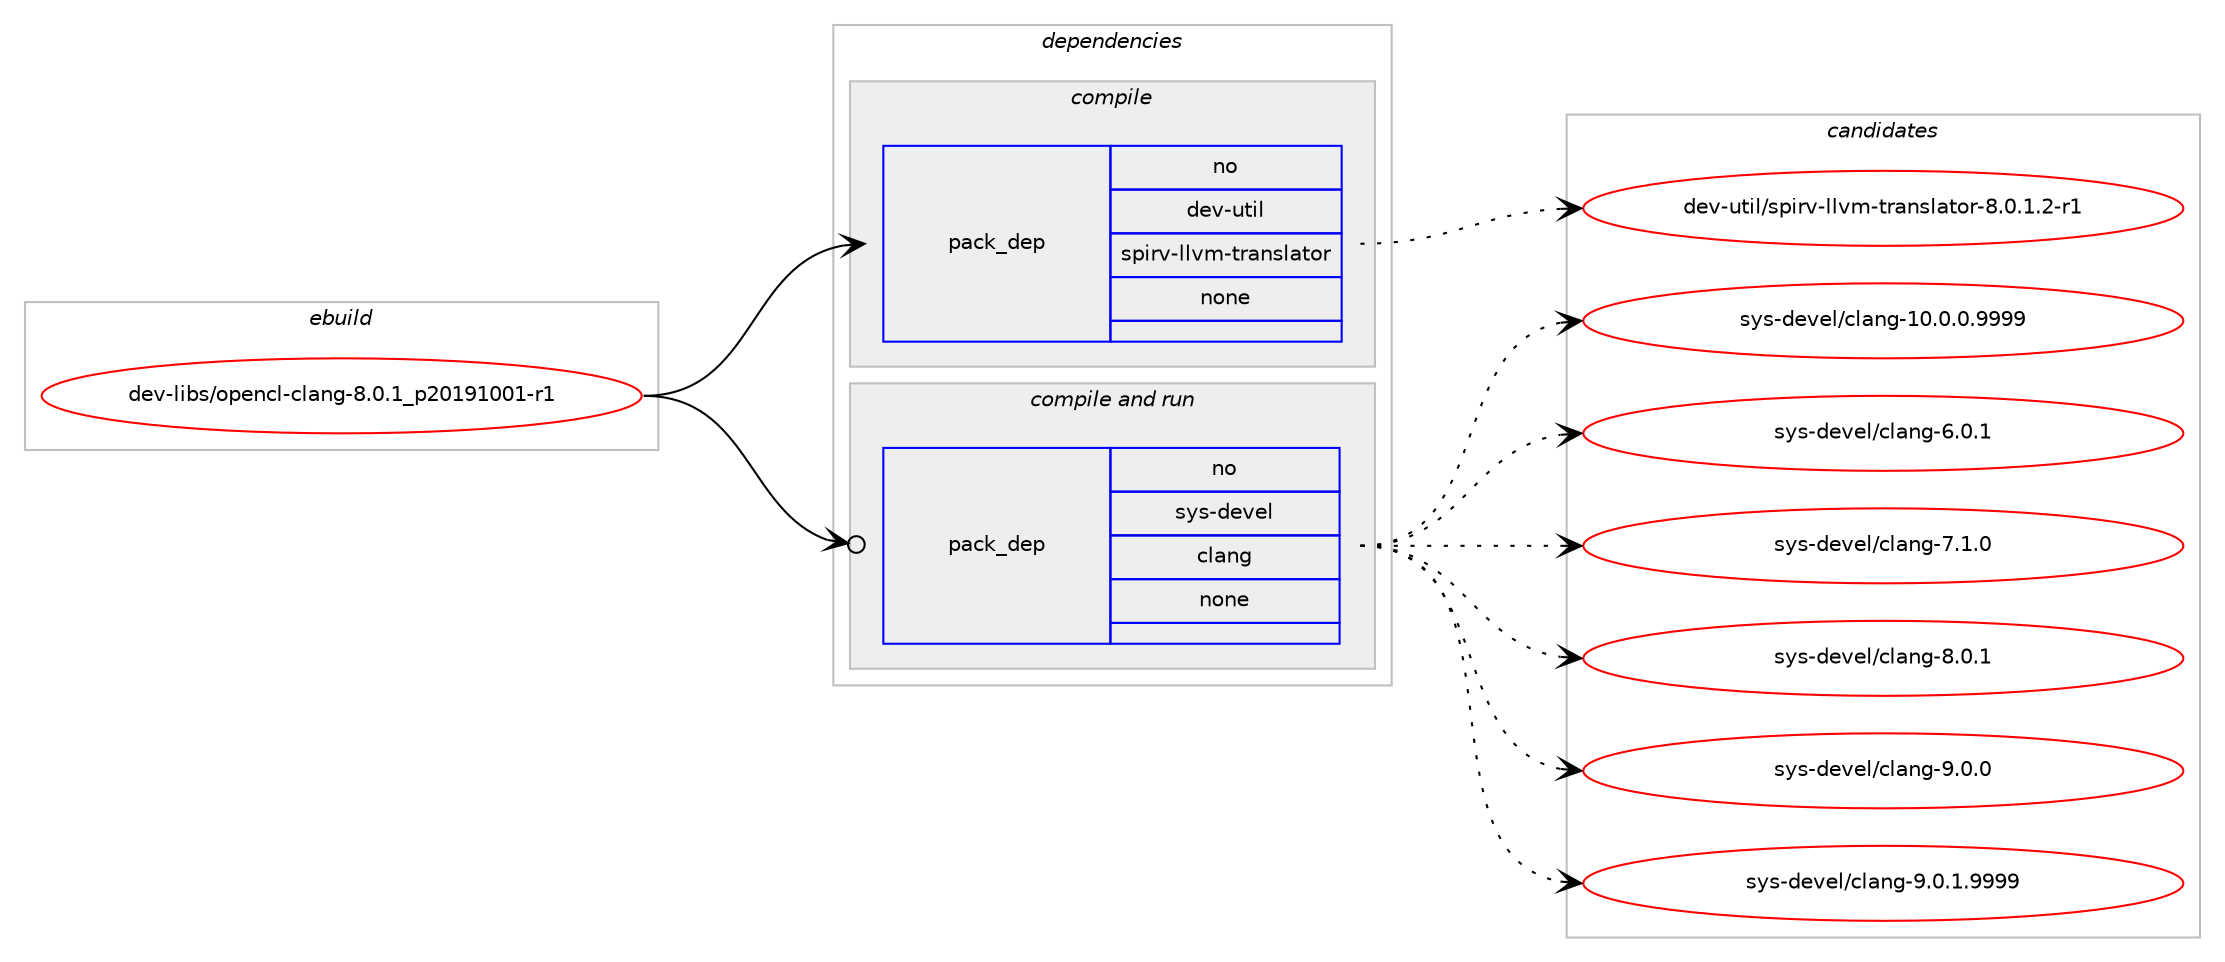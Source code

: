 digraph prolog {

# *************
# Graph options
# *************

newrank=true;
concentrate=true;
compound=true;
graph [rankdir=LR,fontname=Helvetica,fontsize=10,ranksep=1.5];#, ranksep=2.5, nodesep=0.2];
edge  [arrowhead=vee];
node  [fontname=Helvetica,fontsize=10];

# **********
# The ebuild
# **********

subgraph cluster_leftcol {
color=gray;
rank=same;
label=<<i>ebuild</i>>;
id [label="dev-libs/opencl-clang-8.0.1_p20191001-r1", color=red, width=4, href="../dev-libs/opencl-clang-8.0.1_p20191001-r1.svg"];
}

# ****************
# The dependencies
# ****************

subgraph cluster_midcol {
color=gray;
label=<<i>dependencies</i>>;
subgraph cluster_compile {
fillcolor="#eeeeee";
style=filled;
label=<<i>compile</i>>;
subgraph pack424264 {
dependency568187 [label=<<TABLE BORDER="0" CELLBORDER="1" CELLSPACING="0" CELLPADDING="4" WIDTH="220"><TR><TD ROWSPAN="6" CELLPADDING="30">pack_dep</TD></TR><TR><TD WIDTH="110">no</TD></TR><TR><TD>dev-util</TD></TR><TR><TD>spirv-llvm-translator</TD></TR><TR><TD>none</TD></TR><TR><TD></TD></TR></TABLE>>, shape=none, color=blue];
}
id:e -> dependency568187:w [weight=20,style="solid",arrowhead="vee"];
}
subgraph cluster_compileandrun {
fillcolor="#eeeeee";
style=filled;
label=<<i>compile and run</i>>;
subgraph pack424265 {
dependency568188 [label=<<TABLE BORDER="0" CELLBORDER="1" CELLSPACING="0" CELLPADDING="4" WIDTH="220"><TR><TD ROWSPAN="6" CELLPADDING="30">pack_dep</TD></TR><TR><TD WIDTH="110">no</TD></TR><TR><TD>sys-devel</TD></TR><TR><TD>clang</TD></TR><TR><TD>none</TD></TR><TR><TD></TD></TR></TABLE>>, shape=none, color=blue];
}
id:e -> dependency568188:w [weight=20,style="solid",arrowhead="odotvee"];
}
subgraph cluster_run {
fillcolor="#eeeeee";
style=filled;
label=<<i>run</i>>;
}
}

# **************
# The candidates
# **************

subgraph cluster_choices {
rank=same;
color=gray;
label=<<i>candidates</i>>;

subgraph choice424264 {
color=black;
nodesep=1;
choice10010111845117116105108471151121051141184510810811810945116114971101151089711611111445564648464946504511449 [label="dev-util/spirv-llvm-translator-8.0.1.2-r1", color=red, width=4,href="../dev-util/spirv-llvm-translator-8.0.1.2-r1.svg"];
dependency568187:e -> choice10010111845117116105108471151121051141184510810811810945116114971101151089711611111445564648464946504511449:w [style=dotted,weight="100"];
}
subgraph choice424265 {
color=black;
nodesep=1;
choice11512111545100101118101108479910897110103454948464846484657575757 [label="sys-devel/clang-10.0.0.9999", color=red, width=4,href="../sys-devel/clang-10.0.0.9999.svg"];
choice11512111545100101118101108479910897110103455446484649 [label="sys-devel/clang-6.0.1", color=red, width=4,href="../sys-devel/clang-6.0.1.svg"];
choice11512111545100101118101108479910897110103455546494648 [label="sys-devel/clang-7.1.0", color=red, width=4,href="../sys-devel/clang-7.1.0.svg"];
choice11512111545100101118101108479910897110103455646484649 [label="sys-devel/clang-8.0.1", color=red, width=4,href="../sys-devel/clang-8.0.1.svg"];
choice11512111545100101118101108479910897110103455746484648 [label="sys-devel/clang-9.0.0", color=red, width=4,href="../sys-devel/clang-9.0.0.svg"];
choice115121115451001011181011084799108971101034557464846494657575757 [label="sys-devel/clang-9.0.1.9999", color=red, width=4,href="../sys-devel/clang-9.0.1.9999.svg"];
dependency568188:e -> choice11512111545100101118101108479910897110103454948464846484657575757:w [style=dotted,weight="100"];
dependency568188:e -> choice11512111545100101118101108479910897110103455446484649:w [style=dotted,weight="100"];
dependency568188:e -> choice11512111545100101118101108479910897110103455546494648:w [style=dotted,weight="100"];
dependency568188:e -> choice11512111545100101118101108479910897110103455646484649:w [style=dotted,weight="100"];
dependency568188:e -> choice11512111545100101118101108479910897110103455746484648:w [style=dotted,weight="100"];
dependency568188:e -> choice115121115451001011181011084799108971101034557464846494657575757:w [style=dotted,weight="100"];
}
}

}
